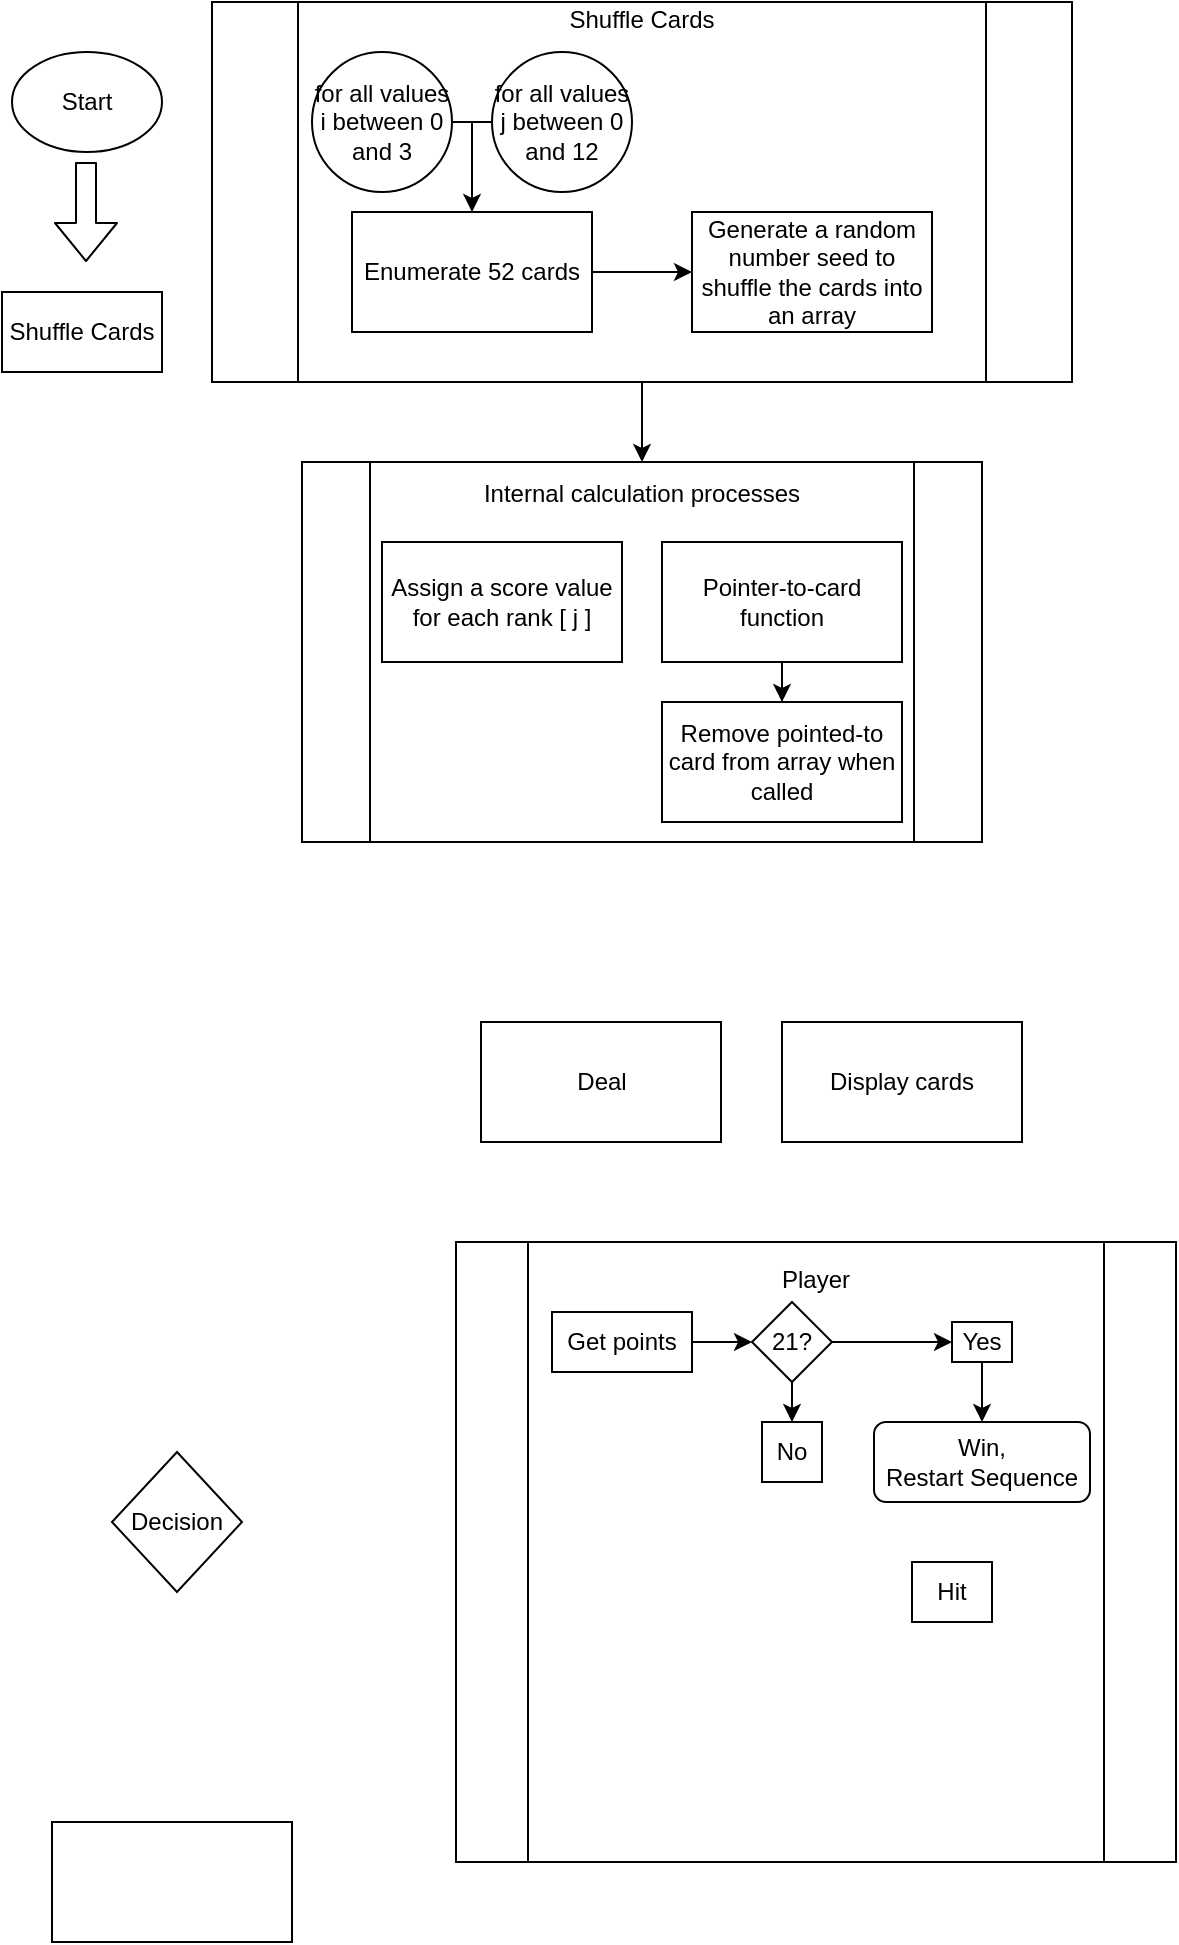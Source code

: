 <mxfile version="10.7.5" type="github"><diagram id="steL-t3DYAVkgDZTHCn2" name="Page-1"><mxGraphModel dx="761" dy="476" grid="1" gridSize="10" guides="1" tooltips="1" connect="1" arrows="1" fold="1" page="1" pageScale="1" pageWidth="850" pageHeight="1100" math="0" shadow="0"><root><mxCell id="0"/><mxCell id="1" parent="0"/><mxCell id="GIfIAw6gmz2IB0iu1jVd-3" value="Start" style="ellipse;whiteSpace=wrap;html=1;" vertex="1" parent="1"><mxGeometry x="70" y="55" width="75" height="50" as="geometry"/></mxCell><mxCell id="GIfIAw6gmz2IB0iu1jVd-12" value="" style="shape=flexArrow;endArrow=classic;html=1;" edge="1" parent="1"><mxGeometry width="50" height="50" relative="1" as="geometry"><mxPoint x="107" y="110" as="sourcePoint"/><mxPoint x="107" y="160" as="targetPoint"/></mxGeometry></mxCell><mxCell id="GIfIAw6gmz2IB0iu1jVd-14" value="Shuffle Cards" style="rounded=0;whiteSpace=wrap;html=1;" vertex="1" parent="1"><mxGeometry x="65" y="175" width="80" height="40" as="geometry"/></mxCell><mxCell id="GIfIAw6gmz2IB0iu1jVd-32" style="edgeStyle=orthogonalEdgeStyle;rounded=0;orthogonalLoop=1;jettySize=auto;html=1;entryX=0.5;entryY=0;entryDx=0;entryDy=0;" edge="1" parent="1" source="GIfIAw6gmz2IB0iu1jVd-16" target="GIfIAw6gmz2IB0iu1jVd-26"><mxGeometry relative="1" as="geometry"/></mxCell><mxCell id="GIfIAw6gmz2IB0iu1jVd-16" value="&lt;div&gt;Shuffle Cards&lt;/div&gt;&lt;div&gt;&lt;br&gt;&lt;/div&gt;&lt;div&gt;&lt;br&gt;&lt;/div&gt;&lt;div&gt;&lt;br&gt;&lt;/div&gt;&lt;div&gt;&lt;br&gt;&lt;/div&gt;&lt;div&gt;&lt;br&gt;&lt;/div&gt;&lt;div&gt;&lt;br&gt;&lt;/div&gt;&lt;div&gt;&lt;br&gt;&lt;/div&gt;&lt;div&gt;&lt;br&gt;&lt;/div&gt;&lt;div&gt;&lt;br&gt;&lt;/div&gt;&lt;div&gt;&lt;br&gt;&lt;/div&gt;&lt;div&gt;&lt;br&gt;&lt;/div&gt;&lt;div&gt;&lt;br&gt;&lt;/div&gt;" style="shape=process;whiteSpace=wrap;html=1;backgroundOutline=1;" vertex="1" parent="1"><mxGeometry x="170" y="30" width="430" height="190" as="geometry"/></mxCell><mxCell id="GIfIAw6gmz2IB0iu1jVd-17" value="Enumerate 52 cards" style="rounded=0;whiteSpace=wrap;html=1;" vertex="1" parent="1"><mxGeometry x="240" y="135" width="120" height="60" as="geometry"/></mxCell><mxCell id="GIfIAw6gmz2IB0iu1jVd-18" value="for all values i between 0 and 3" style="ellipse;whiteSpace=wrap;html=1;aspect=fixed;" vertex="1" parent="1"><mxGeometry x="220" y="55" width="70" height="70" as="geometry"/></mxCell><mxCell id="GIfIAw6gmz2IB0iu1jVd-19" value="for all values j between 0 and 12" style="ellipse;whiteSpace=wrap;html=1;aspect=fixed;" vertex="1" parent="1"><mxGeometry x="310" y="55" width="70" height="70" as="geometry"/></mxCell><mxCell id="GIfIAw6gmz2IB0iu1jVd-20" value="" style="endArrow=none;html=1;entryX=0;entryY=0.5;entryDx=0;entryDy=0;exitX=1;exitY=0.5;exitDx=0;exitDy=0;" edge="1" parent="1" source="GIfIAw6gmz2IB0iu1jVd-18" target="GIfIAw6gmz2IB0iu1jVd-19"><mxGeometry width="50" height="50" relative="1" as="geometry"><mxPoint x="90" y="340" as="sourcePoint"/><mxPoint x="140" y="290" as="targetPoint"/></mxGeometry></mxCell><mxCell id="GIfIAw6gmz2IB0iu1jVd-23" value="Generate a random number seed to shuffle the cards into an array" style="rounded=0;whiteSpace=wrap;html=1;" vertex="1" parent="1"><mxGeometry x="410" y="135" width="120" height="60" as="geometry"/></mxCell><mxCell id="GIfIAw6gmz2IB0iu1jVd-24" value="" style="endArrow=classic;html=1;entryX=0.5;entryY=0;entryDx=0;entryDy=0;" edge="1" parent="1" target="GIfIAw6gmz2IB0iu1jVd-17"><mxGeometry width="50" height="50" relative="1" as="geometry"><mxPoint x="300" y="90" as="sourcePoint"/><mxPoint x="140" y="290" as="targetPoint"/></mxGeometry></mxCell><mxCell id="GIfIAw6gmz2IB0iu1jVd-25" value="" style="endArrow=classic;html=1;entryX=0;entryY=0.5;entryDx=0;entryDy=0;exitX=1;exitY=0.5;exitDx=0;exitDy=0;" edge="1" parent="1" source="GIfIAw6gmz2IB0iu1jVd-17" target="GIfIAw6gmz2IB0iu1jVd-23"><mxGeometry width="50" height="50" relative="1" as="geometry"><mxPoint x="90" y="340" as="sourcePoint"/><mxPoint x="140" y="290" as="targetPoint"/></mxGeometry></mxCell><mxCell id="GIfIAw6gmz2IB0iu1jVd-26" value="&lt;div&gt;Internal calculation processes&lt;/div&gt;&lt;div&gt;&lt;br&gt;&lt;/div&gt;&lt;div&gt;&lt;br&gt;&lt;/div&gt;&lt;div&gt;&lt;br&gt;&lt;/div&gt;&lt;div&gt;&lt;br&gt;&lt;/div&gt;&lt;div&gt;&lt;br&gt;&lt;/div&gt;&lt;div&gt;&lt;br&gt;&lt;/div&gt;&lt;div&gt;&lt;br&gt;&lt;/div&gt;&lt;div&gt;&lt;br&gt;&lt;/div&gt;&lt;div&gt;&lt;br&gt;&lt;/div&gt;&lt;div&gt;&lt;br&gt;&lt;/div&gt;&lt;div&gt;&lt;br&gt;&lt;/div&gt;" style="shape=process;whiteSpace=wrap;html=1;backgroundOutline=1;" vertex="1" parent="1"><mxGeometry x="215" y="260" width="340" height="190" as="geometry"/></mxCell><mxCell id="GIfIAw6gmz2IB0iu1jVd-27" value="Assign a score value for each rank [ j ]" style="rounded=0;whiteSpace=wrap;html=1;" vertex="1" parent="1"><mxGeometry x="255" y="300" width="120" height="60" as="geometry"/></mxCell><mxCell id="GIfIAw6gmz2IB0iu1jVd-31" style="edgeStyle=orthogonalEdgeStyle;rounded=0;orthogonalLoop=1;jettySize=auto;html=1;entryX=0.5;entryY=0;entryDx=0;entryDy=0;" edge="1" parent="1" source="GIfIAw6gmz2IB0iu1jVd-28" target="GIfIAw6gmz2IB0iu1jVd-29"><mxGeometry relative="1" as="geometry"/></mxCell><mxCell id="GIfIAw6gmz2IB0iu1jVd-28" value="Pointer-to-card function" style="rounded=0;whiteSpace=wrap;html=1;" vertex="1" parent="1"><mxGeometry x="395" y="300" width="120" height="60" as="geometry"/></mxCell><mxCell id="GIfIAw6gmz2IB0iu1jVd-29" value="Remove pointed-to card from array when called" style="rounded=0;whiteSpace=wrap;html=1;" vertex="1" parent="1"><mxGeometry x="395" y="380" width="120" height="60" as="geometry"/></mxCell><mxCell id="GIfIAw6gmz2IB0iu1jVd-34" value="Deal" style="rounded=0;whiteSpace=wrap;html=1;" vertex="1" parent="1"><mxGeometry x="304.5" y="540" width="120" height="60" as="geometry"/></mxCell><mxCell id="GIfIAw6gmz2IB0iu1jVd-35" value="&lt;div&gt;Player&lt;/div&gt;&lt;div&gt;&lt;br&gt;&lt;/div&gt;&lt;div&gt;&lt;br&gt;&lt;/div&gt;&lt;div&gt;&lt;br&gt;&lt;/div&gt;&lt;div&gt;&lt;br&gt;&lt;/div&gt;&lt;div&gt;&lt;br&gt;&lt;/div&gt;&lt;div&gt;&lt;br&gt;&lt;/div&gt;&lt;div&gt;&lt;br&gt;&lt;/div&gt;&lt;div&gt;&lt;br&gt;&lt;/div&gt;&lt;div&gt;&lt;br&gt;&lt;/div&gt;&lt;div&gt;&lt;br&gt;&lt;/div&gt;&lt;div&gt;&lt;br&gt;&lt;/div&gt;&lt;div&gt;&lt;br&gt;&lt;/div&gt;&lt;div&gt;&lt;br&gt;&lt;/div&gt;&lt;div&gt;&lt;br&gt;&lt;/div&gt;&lt;div&gt;&lt;br&gt;&lt;/div&gt;&lt;div&gt;&lt;br&gt;&lt;/div&gt;&lt;div&gt;&lt;br&gt;&lt;/div&gt;&lt;div&gt;&lt;br&gt;&lt;/div&gt;&lt;div&gt;&lt;br&gt;&lt;/div&gt;" style="shape=process;whiteSpace=wrap;html=1;backgroundOutline=1;" vertex="1" parent="1"><mxGeometry x="292" y="650" width="360" height="310" as="geometry"/></mxCell><mxCell id="GIfIAw6gmz2IB0iu1jVd-36" value="Display cards" style="rounded=0;whiteSpace=wrap;html=1;" vertex="1" parent="1"><mxGeometry x="455" y="540" width="120" height="60" as="geometry"/></mxCell><mxCell id="GIfIAw6gmz2IB0iu1jVd-40" style="edgeStyle=orthogonalEdgeStyle;rounded=0;orthogonalLoop=1;jettySize=auto;html=1;entryX=0;entryY=0.5;entryDx=0;entryDy=0;" edge="1" parent="1" source="GIfIAw6gmz2IB0iu1jVd-37" target="GIfIAw6gmz2IB0iu1jVd-39"><mxGeometry relative="1" as="geometry"/></mxCell><mxCell id="GIfIAw6gmz2IB0iu1jVd-37" value="Get points" style="rounded=0;whiteSpace=wrap;html=1;" vertex="1" parent="1"><mxGeometry x="340" y="685" width="70" height="30" as="geometry"/></mxCell><mxCell id="GIfIAw6gmz2IB0iu1jVd-38" value="" style="rounded=0;whiteSpace=wrap;html=1;" vertex="1" parent="1"><mxGeometry x="90" y="940" width="120" height="60" as="geometry"/></mxCell><mxCell id="GIfIAw6gmz2IB0iu1jVd-48" style="edgeStyle=orthogonalEdgeStyle;rounded=0;orthogonalLoop=1;jettySize=auto;html=1;entryX=0;entryY=0.5;entryDx=0;entryDy=0;" edge="1" parent="1" source="GIfIAw6gmz2IB0iu1jVd-39" target="GIfIAw6gmz2IB0iu1jVd-41"><mxGeometry relative="1" as="geometry"/></mxCell><mxCell id="GIfIAw6gmz2IB0iu1jVd-50" style="edgeStyle=orthogonalEdgeStyle;rounded=0;orthogonalLoop=1;jettySize=auto;html=1;entryX=0.5;entryY=0;entryDx=0;entryDy=0;" edge="1" parent="1" source="GIfIAw6gmz2IB0iu1jVd-39" target="GIfIAw6gmz2IB0iu1jVd-49"><mxGeometry relative="1" as="geometry"/></mxCell><mxCell id="GIfIAw6gmz2IB0iu1jVd-39" value="21?" style="rhombus;whiteSpace=wrap;html=1;" vertex="1" parent="1"><mxGeometry x="440" y="680" width="40" height="40" as="geometry"/></mxCell><mxCell id="GIfIAw6gmz2IB0iu1jVd-45" style="edgeStyle=orthogonalEdgeStyle;rounded=0;orthogonalLoop=1;jettySize=auto;html=1;entryX=0.5;entryY=0;entryDx=0;entryDy=0;" edge="1" parent="1" source="GIfIAw6gmz2IB0iu1jVd-41" target="GIfIAw6gmz2IB0iu1jVd-44"><mxGeometry relative="1" as="geometry"/></mxCell><mxCell id="GIfIAw6gmz2IB0iu1jVd-41" value="Yes" style="rounded=0;whiteSpace=wrap;html=1;" vertex="1" parent="1"><mxGeometry x="540" y="690" width="30" height="20" as="geometry"/></mxCell><mxCell id="GIfIAw6gmz2IB0iu1jVd-44" value="&lt;div&gt;Win,&lt;/div&gt;&lt;div&gt;Restart Sequence&lt;/div&gt;" style="rounded=1;whiteSpace=wrap;html=1;" vertex="1" parent="1"><mxGeometry x="501" y="740" width="108" height="40" as="geometry"/></mxCell><mxCell id="GIfIAw6gmz2IB0iu1jVd-49" value="No" style="rounded=0;whiteSpace=wrap;html=1;" vertex="1" parent="1"><mxGeometry x="445" y="740" width="30" height="30" as="geometry"/></mxCell><mxCell id="GIfIAw6gmz2IB0iu1jVd-51" value="Decision" style="rhombus;whiteSpace=wrap;html=1;" vertex="1" parent="1"><mxGeometry x="120" y="755" width="65" height="70" as="geometry"/></mxCell><mxCell id="GIfIAw6gmz2IB0iu1jVd-53" value="Hit" style="rounded=0;whiteSpace=wrap;html=1;" vertex="1" parent="1"><mxGeometry x="520" y="810" width="40" height="30" as="geometry"/></mxCell></root></mxGraphModel></diagram></mxfile>